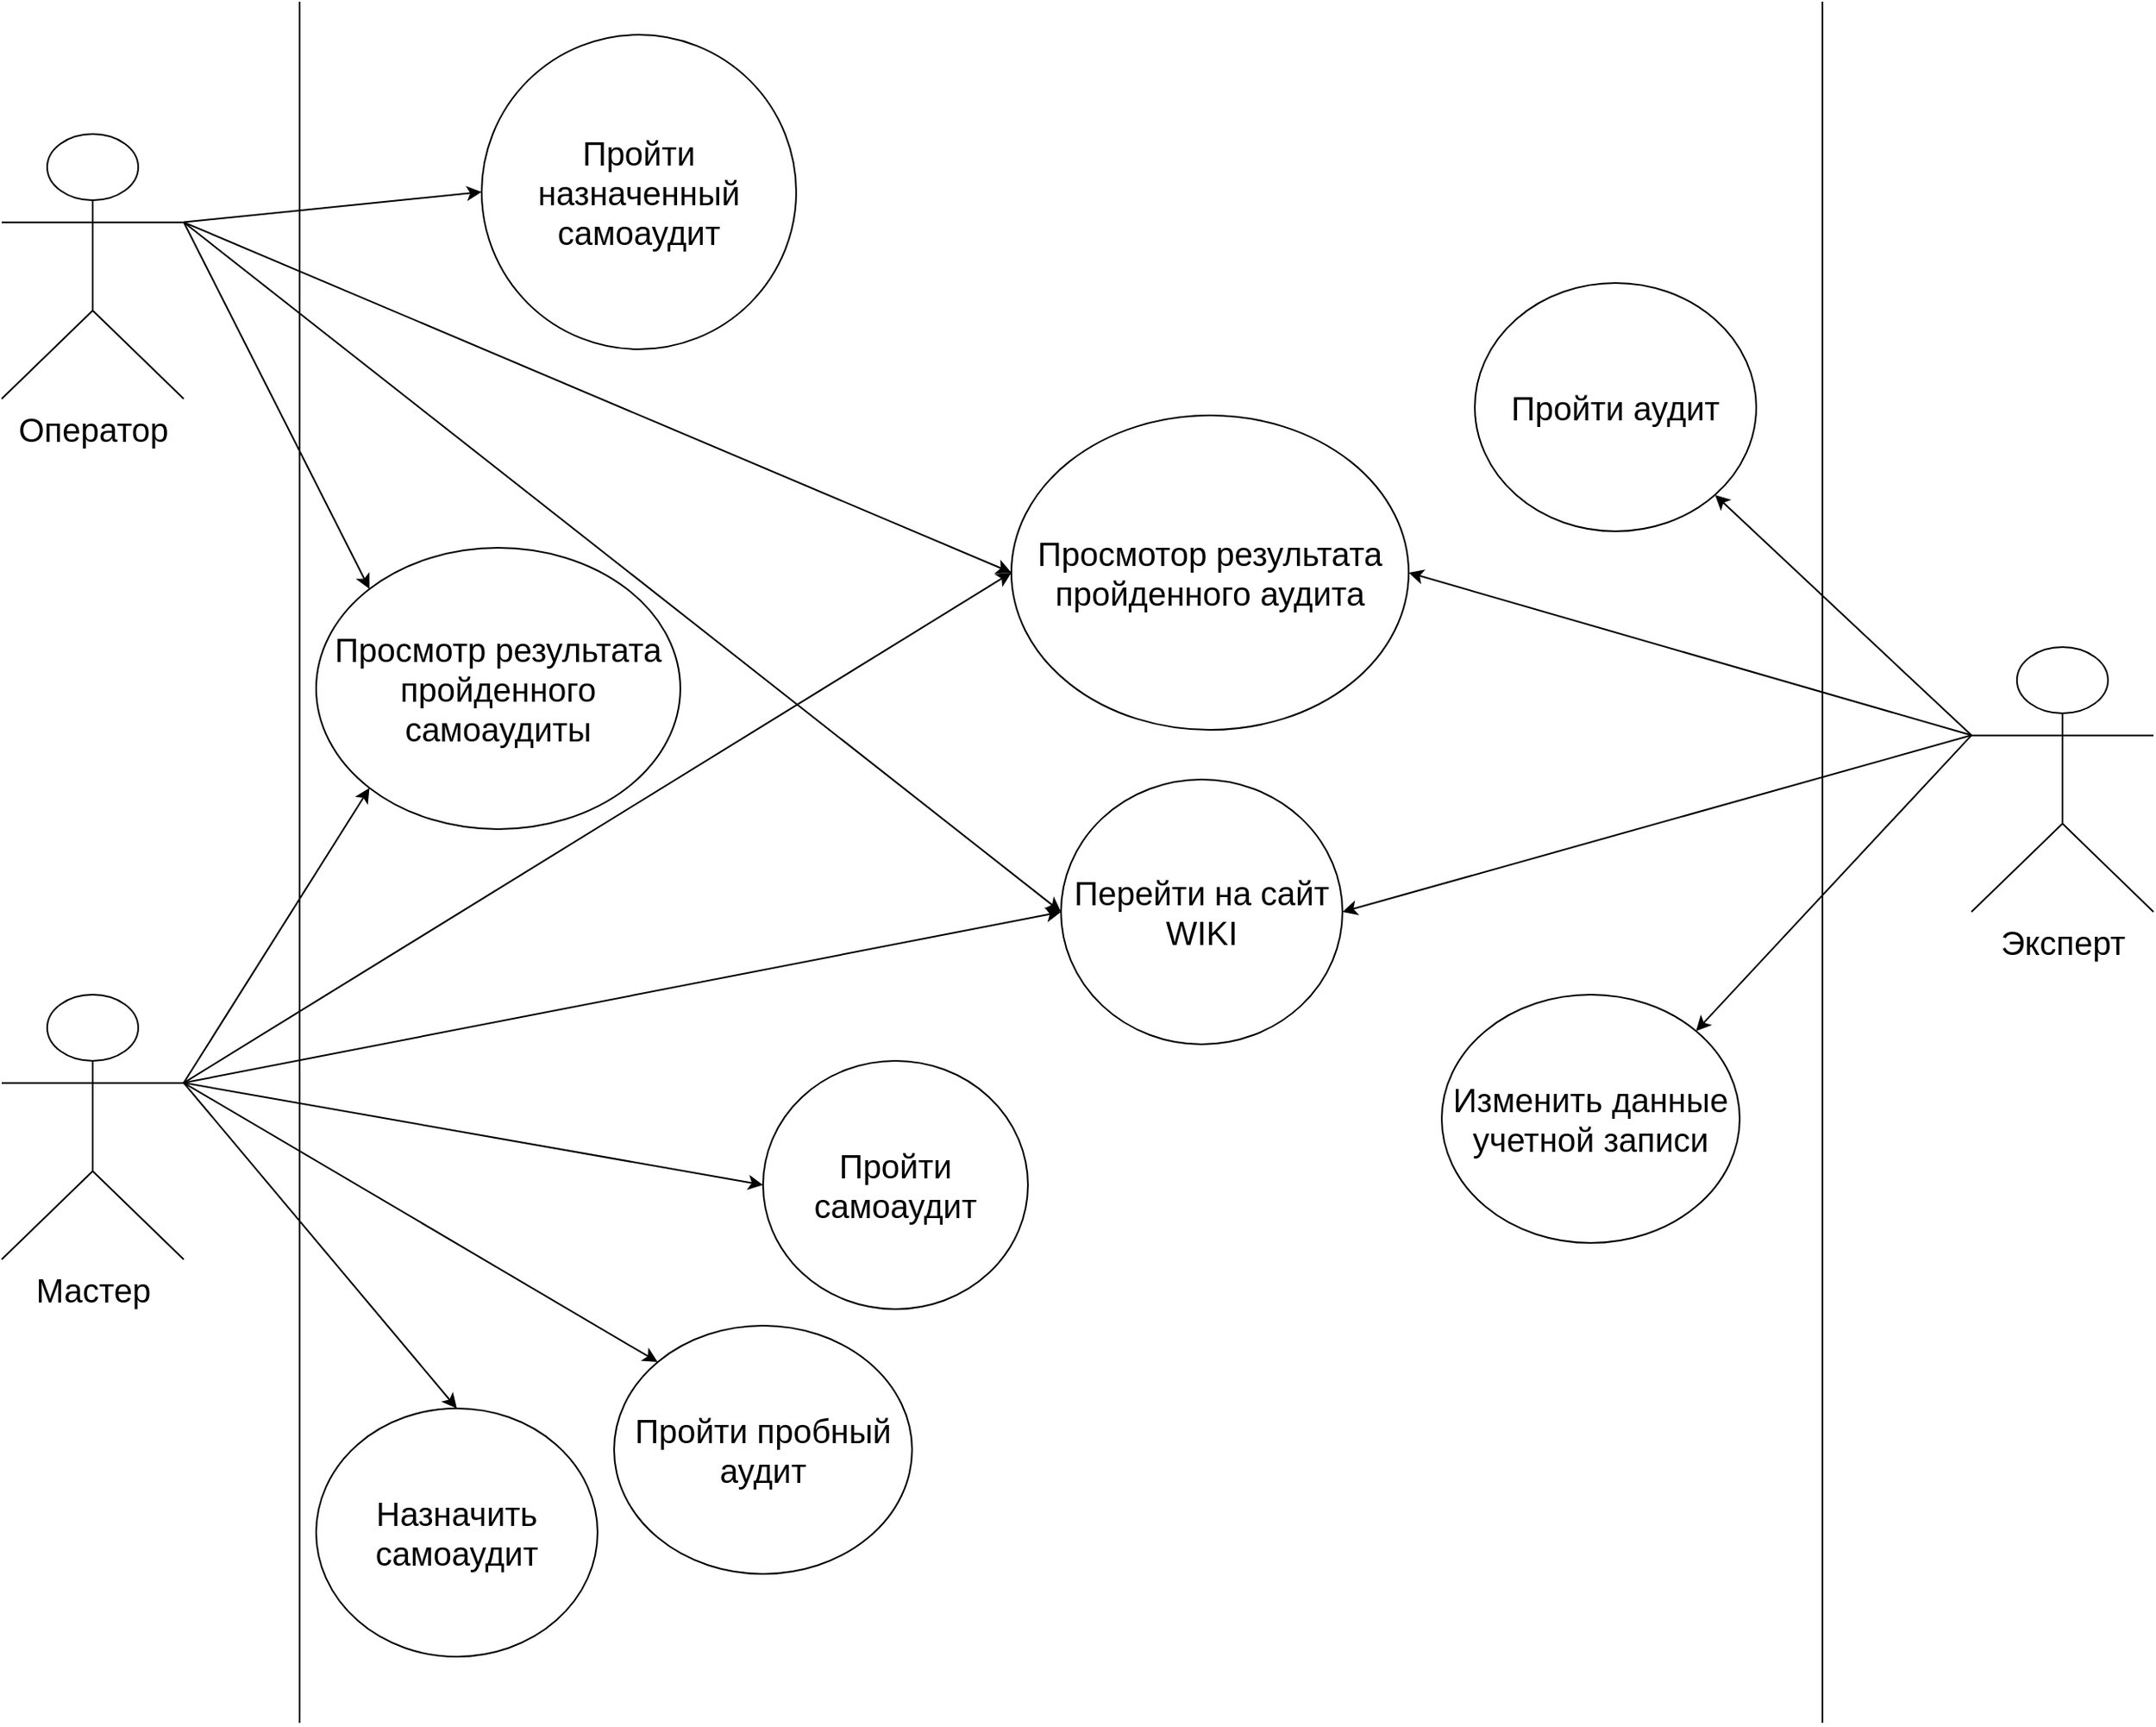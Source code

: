 <mxfile version="24.7.12" pages="5">
  <diagram name="USE_CASE" id="II81wLohKeNg8tUrAO5z">
    <mxGraphModel dx="1786" dy="1149" grid="1" gridSize="10" guides="1" tooltips="1" connect="1" arrows="1" fold="1" page="0" pageScale="1" pageWidth="827" pageHeight="1169" background="none" math="0" shadow="0">
      <root>
        <mxCell id="0" />
        <mxCell id="1" parent="0" />
        <mxCell id="AO-DTucJySU4xfroJ09p-6" value="" style="endArrow=none;html=1;rounded=0;" parent="1" edge="1">
          <mxGeometry width="50" height="50" relative="1" as="geometry">
            <mxPoint x="120" y="960" as="sourcePoint" />
            <mxPoint x="120" y="-80" as="targetPoint" />
          </mxGeometry>
        </mxCell>
        <mxCell id="AO-DTucJySU4xfroJ09p-8" value="&lt;font style=&quot;font-size: 20px;&quot;&gt;Оператор&lt;/font&gt;" style="shape=umlActor;verticalLabelPosition=bottom;verticalAlign=top;html=1;outlineConnect=0;" parent="1" vertex="1">
          <mxGeometry x="-60" width="110" height="160" as="geometry" />
        </mxCell>
        <mxCell id="AO-DTucJySU4xfroJ09p-9" value="&lt;font style=&quot;font-size: 20px;&quot;&gt;Мастер&lt;/font&gt;&lt;div&gt;&lt;font style=&quot;font-size: 20px;&quot;&gt;&lt;br&gt;&lt;/font&gt;&lt;/div&gt;" style="shape=umlActor;verticalLabelPosition=bottom;verticalAlign=top;html=1;outlineConnect=0;" parent="1" vertex="1">
          <mxGeometry x="-60" y="520" width="110" height="160" as="geometry" />
        </mxCell>
        <mxCell id="AO-DTucJySU4xfroJ09p-18" value="&lt;font style=&quot;font-size: 20px;&quot;&gt;Эксперт&lt;/font&gt;" style="shape=umlActor;verticalLabelPosition=bottom;verticalAlign=top;html=1;outlineConnect=0;" parent="1" vertex="1">
          <mxGeometry x="1130" y="310" width="110" height="160" as="geometry" />
        </mxCell>
        <mxCell id="AO-DTucJySU4xfroJ09p-22" value="Пройти назначенный самоаудит" style="ellipse;whiteSpace=wrap;html=1;fontSize=20;" parent="1" vertex="1">
          <mxGeometry x="230" y="-60" width="190" height="190" as="geometry" />
        </mxCell>
        <mxCell id="AO-DTucJySU4xfroJ09p-24" value="Просмотр результата пройденного самоаудиты" style="ellipse;whiteSpace=wrap;html=1;fontSize=20;" parent="1" vertex="1">
          <mxGeometry x="130" y="250" width="220" height="170" as="geometry" />
        </mxCell>
        <mxCell id="AO-DTucJySU4xfroJ09p-29" value="" style="endArrow=classic;html=1;rounded=0;entryX=0;entryY=0.5;entryDx=0;entryDy=0;exitX=1;exitY=0.333;exitDx=0;exitDy=0;exitPerimeter=0;" parent="1" source="AO-DTucJySU4xfroJ09p-8" target="AO-DTucJySU4xfroJ09p-22" edge="1">
          <mxGeometry width="50" height="50" relative="1" as="geometry">
            <mxPoint x="370" y="360" as="sourcePoint" />
            <mxPoint x="420" y="310" as="targetPoint" />
          </mxGeometry>
        </mxCell>
        <mxCell id="AO-DTucJySU4xfroJ09p-30" value="" style="endArrow=classic;html=1;rounded=0;entryX=0;entryY=0;entryDx=0;entryDy=0;exitX=1;exitY=0.333;exitDx=0;exitDy=0;exitPerimeter=0;" parent="1" source="AO-DTucJySU4xfroJ09p-8" target="AO-DTucJySU4xfroJ09p-24" edge="1">
          <mxGeometry width="50" height="50" relative="1" as="geometry">
            <mxPoint x="5" y="90" as="sourcePoint" />
            <mxPoint x="300" y="-15" as="targetPoint" />
          </mxGeometry>
        </mxCell>
        <mxCell id="AO-DTucJySU4xfroJ09p-31" value="" style="endArrow=classic;html=1;rounded=0;entryX=0;entryY=1;entryDx=0;entryDy=0;exitX=1;exitY=0.333;exitDx=0;exitDy=0;exitPerimeter=0;" parent="1" source="AO-DTucJySU4xfroJ09p-9" target="AO-DTucJySU4xfroJ09p-24" edge="1">
          <mxGeometry width="50" height="50" relative="1" as="geometry">
            <mxPoint x="5" y="90" as="sourcePoint" />
            <mxPoint x="292" y="262" as="targetPoint" />
          </mxGeometry>
        </mxCell>
        <mxCell id="AO-DTucJySU4xfroJ09p-33" value="Просмотор результата пройденного аудита" style="ellipse;whiteSpace=wrap;html=1;fontSize=20;" parent="1" vertex="1">
          <mxGeometry x="550" y="170" width="240" height="190" as="geometry" />
        </mxCell>
        <mxCell id="AO-DTucJySU4xfroJ09p-34" value="" style="endArrow=classic;html=1;rounded=0;entryX=0;entryY=0.5;entryDx=0;entryDy=0;exitX=1;exitY=0.333;exitDx=0;exitDy=0;exitPerimeter=0;" parent="1" source="AO-DTucJySU4xfroJ09p-8" target="AO-DTucJySU4xfroJ09p-33" edge="1">
          <mxGeometry width="50" height="50" relative="1" as="geometry">
            <mxPoint x="850" y="190" as="sourcePoint" />
            <mxPoint x="1100" y="122" as="targetPoint" />
          </mxGeometry>
        </mxCell>
        <mxCell id="AO-DTucJySU4xfroJ09p-35" value="" style="endArrow=classic;html=1;rounded=0;entryX=0;entryY=0.5;entryDx=0;entryDy=0;exitX=1;exitY=0.333;exitDx=0;exitDy=0;exitPerimeter=0;" parent="1" source="AO-DTucJySU4xfroJ09p-9" target="AO-DTucJySU4xfroJ09p-33" edge="1">
          <mxGeometry width="50" height="50" relative="1" as="geometry">
            <mxPoint x="850" y="710" as="sourcePoint" />
            <mxPoint x="1092" y="399" as="targetPoint" />
          </mxGeometry>
        </mxCell>
        <mxCell id="AO-DTucJySU4xfroJ09p-36" value="" style="endArrow=classic;html=1;rounded=0;entryX=1;entryY=0.5;entryDx=0;entryDy=0;exitX=0;exitY=0.333;exitDx=0;exitDy=0;exitPerimeter=0;" parent="1" source="AO-DTucJySU4xfroJ09p-18" target="AO-DTucJySU4xfroJ09p-33" edge="1">
          <mxGeometry width="50" height="50" relative="1" as="geometry">
            <mxPoint x="860" y="720" as="sourcePoint" />
            <mxPoint x="1092" y="505" as="targetPoint" />
          </mxGeometry>
        </mxCell>
        <mxCell id="AO-DTucJySU4xfroJ09p-37" value="Пройти пробный аудит" style="ellipse;whiteSpace=wrap;html=1;fontSize=20;" parent="1" vertex="1">
          <mxGeometry x="310" y="720" width="180" height="150" as="geometry" />
        </mxCell>
        <mxCell id="AO-DTucJySU4xfroJ09p-38" value="" style="endArrow=classic;html=1;rounded=0;entryX=0;entryY=0;entryDx=0;entryDy=0;exitX=1;exitY=0.333;exitDx=0;exitDy=0;exitPerimeter=0;" parent="1" source="AO-DTucJySU4xfroJ09p-9" target="AO-DTucJySU4xfroJ09p-37" edge="1">
          <mxGeometry width="50" height="50" relative="1" as="geometry">
            <mxPoint x="110" y="683" as="sourcePoint" />
            <mxPoint x="480" y="940" as="targetPoint" />
          </mxGeometry>
        </mxCell>
        <mxCell id="AO-DTucJySU4xfroJ09p-39" value="Пройти самоаудит" style="ellipse;whiteSpace=wrap;html=1;fontSize=20;" parent="1" vertex="1">
          <mxGeometry x="400" y="560" width="160" height="150" as="geometry" />
        </mxCell>
        <mxCell id="AO-DTucJySU4xfroJ09p-40" value="" style="endArrow=classic;html=1;rounded=0;entryX=0;entryY=0.5;entryDx=0;entryDy=0;exitX=1;exitY=0.333;exitDx=0;exitDy=0;exitPerimeter=0;" parent="1" source="AO-DTucJySU4xfroJ09p-9" target="AO-DTucJySU4xfroJ09p-39" edge="1">
          <mxGeometry width="50" height="50" relative="1" as="geometry">
            <mxPoint x="60" y="350" as="sourcePoint" />
            <mxPoint x="490" y="717" as="targetPoint" />
          </mxGeometry>
        </mxCell>
        <mxCell id="AO-DTucJySU4xfroJ09p-41" value="Назначить самоаудит" style="ellipse;whiteSpace=wrap;html=1;fontSize=20;" parent="1" vertex="1">
          <mxGeometry x="130" y="770" width="170" height="150" as="geometry" />
        </mxCell>
        <mxCell id="AO-DTucJySU4xfroJ09p-42" value="" style="endArrow=classic;html=1;rounded=0;entryX=0.5;entryY=0;entryDx=0;entryDy=0;exitX=1;exitY=0.333;exitDx=0;exitDy=0;exitPerimeter=0;" parent="1" source="AO-DTucJySU4xfroJ09p-9" target="AO-DTucJySU4xfroJ09p-41" edge="1">
          <mxGeometry width="50" height="50" relative="1" as="geometry">
            <mxPoint x="-60" y="936" as="sourcePoint" />
            <mxPoint x="380" y="1080" as="targetPoint" />
          </mxGeometry>
        </mxCell>
        <mxCell id="AO-DTucJySU4xfroJ09p-45" value="Изменить данные учетной записи" style="ellipse;whiteSpace=wrap;html=1;fontSize=20;" parent="1" vertex="1">
          <mxGeometry x="810" y="520" width="180" height="150" as="geometry" />
        </mxCell>
        <mxCell id="AO-DTucJySU4xfroJ09p-46" value="" style="endArrow=classic;html=1;rounded=0;entryX=1;entryY=0;entryDx=0;entryDy=0;exitX=0;exitY=0.333;exitDx=0;exitDy=0;exitPerimeter=0;" parent="1" source="AO-DTucJySU4xfroJ09p-18" target="AO-DTucJySU4xfroJ09p-45" edge="1">
          <mxGeometry width="50" height="50" relative="1" as="geometry">
            <mxPoint x="55" y="990.003" as="sourcePoint" />
            <mxPoint x="515" y="1433.67" as="targetPoint" />
          </mxGeometry>
        </mxCell>
        <mxCell id="AO-DTucJySU4xfroJ09p-47" value="Пройти аудит" style="ellipse;whiteSpace=wrap;html=1;fontSize=20;" parent="1" vertex="1">
          <mxGeometry x="830" y="90" width="170" height="150" as="geometry" />
        </mxCell>
        <mxCell id="AO-DTucJySU4xfroJ09p-48" value="" style="endArrow=classic;html=1;rounded=0;entryX=1;entryY=1;entryDx=0;entryDy=0;exitX=0;exitY=0.333;exitDx=0;exitDy=0;exitPerimeter=0;" parent="1" source="AO-DTucJySU4xfroJ09p-18" target="AO-DTucJySU4xfroJ09p-47" edge="1">
          <mxGeometry width="50" height="50" relative="1" as="geometry">
            <mxPoint x="160" y="920" as="sourcePoint" />
            <mxPoint x="635" y="1300.67" as="targetPoint" />
          </mxGeometry>
        </mxCell>
        <mxCell id="AO-DTucJySU4xfroJ09p-49" value="" style="endArrow=none;html=1;rounded=0;" parent="1" edge="1">
          <mxGeometry width="50" height="50" relative="1" as="geometry">
            <mxPoint x="1040" y="960" as="sourcePoint" />
            <mxPoint x="1040" y="-80" as="targetPoint" />
          </mxGeometry>
        </mxCell>
        <mxCell id="AO-DTucJySU4xfroJ09p-50" value="Перейти на сайт WIKI" style="ellipse;whiteSpace=wrap;html=1;fontSize=20;" parent="1" vertex="1">
          <mxGeometry x="580" y="390" width="170" height="160" as="geometry" />
        </mxCell>
        <mxCell id="AO-DTucJySU4xfroJ09p-51" value="" style="endArrow=classic;html=1;rounded=0;entryX=0;entryY=0.5;entryDx=0;entryDy=0;exitX=1;exitY=0.333;exitDx=0;exitDy=0;exitPerimeter=0;" parent="1" source="AO-DTucJySU4xfroJ09p-8" target="AO-DTucJySU4xfroJ09p-50" edge="1">
          <mxGeometry width="50" height="50" relative="1" as="geometry">
            <mxPoint x="10" y="250" as="sourcePoint" />
            <mxPoint x="1060" y="319" as="targetPoint" />
          </mxGeometry>
        </mxCell>
        <mxCell id="AO-DTucJySU4xfroJ09p-52" value="" style="endArrow=classic;html=1;rounded=0;entryX=0;entryY=0.5;entryDx=0;entryDy=0;exitX=1;exitY=0.333;exitDx=0;exitDy=0;exitPerimeter=0;" parent="1" source="AO-DTucJySU4xfroJ09p-9" target="AO-DTucJySU4xfroJ09p-50" edge="1">
          <mxGeometry width="50" height="50" relative="1" as="geometry">
            <mxPoint x="10" y="770" as="sourcePoint" />
            <mxPoint x="1052" y="596" as="targetPoint" />
          </mxGeometry>
        </mxCell>
        <mxCell id="AO-DTucJySU4xfroJ09p-53" value="" style="endArrow=classic;html=1;rounded=0;entryX=1;entryY=0.5;entryDx=0;entryDy=0;exitX=0;exitY=0.333;exitDx=0;exitDy=0;exitPerimeter=0;" parent="1" source="AO-DTucJySU4xfroJ09p-18" target="AO-DTucJySU4xfroJ09p-50" edge="1">
          <mxGeometry width="50" height="50" relative="1" as="geometry">
            <mxPoint x="1140" y="570" as="sourcePoint" />
            <mxPoint x="1052" y="702" as="targetPoint" />
          </mxGeometry>
        </mxCell>
      </root>
    </mxGraphModel>
  </diagram>
  <diagram id="Nre4TZzHoIHm_yKTwD8F" name="A0">
    <mxGraphModel dx="322" dy="174" grid="1" gridSize="10" guides="1" tooltips="1" connect="1" arrows="1" fold="1" page="1" pageScale="1" pageWidth="827" pageHeight="1169" math="0" shadow="0">
      <root>
        <mxCell id="0" />
        <mxCell id="1" parent="0" />
        <mxCell id="567l3uCuHbicJX42BfRa-1" value="Обучение&amp;nbsp;&lt;div&gt;системе 5S&lt;/div&gt;" style="rounded=0;whiteSpace=wrap;html=1;" vertex="1" parent="1">
          <mxGeometry x="354" y="302" width="120" height="60" as="geometry" />
        </mxCell>
        <mxCell id="567l3uCuHbicJX42BfRa-2" value="" style="endArrow=classic;html=1;rounded=0;entryX=0;entryY=0.5;entryDx=0;entryDy=0;" edge="1" parent="1" target="567l3uCuHbicJX42BfRa-1">
          <mxGeometry width="50" height="50" relative="1" as="geometry">
            <mxPoint x="216" y="332" as="sourcePoint" />
            <mxPoint x="529" y="326" as="targetPoint" />
          </mxGeometry>
        </mxCell>
        <mxCell id="567l3uCuHbicJX42BfRa-3" value="Пользователь" style="text;html=1;align=center;verticalAlign=middle;resizable=0;points=[];autosize=1;strokeColor=none;fillColor=none;" vertex="1" parent="1">
          <mxGeometry x="218" y="305" width="96" height="26" as="geometry" />
        </mxCell>
        <mxCell id="567l3uCuHbicJX42BfRa-4" value="Стандарты&lt;div&gt;&amp;nbsp;5S&lt;/div&gt;" style="text;html=1;align=center;verticalAlign=middle;resizable=0;points=[];autosize=1;strokeColor=none;fillColor=none;" vertex="1" parent="1">
          <mxGeometry x="414" y="220" width="80" height="41" as="geometry" />
        </mxCell>
        <mxCell id="567l3uCuHbicJX42BfRa-5" value="" style="endArrow=classic;html=1;rounded=0;entryX=0.5;entryY=0;entryDx=0;entryDy=0;" edge="1" parent="1" target="567l3uCuHbicJX42BfRa-1">
          <mxGeometry width="50" height="50" relative="1" as="geometry">
            <mxPoint x="414" y="221" as="sourcePoint" />
            <mxPoint x="432" y="454" as="targetPoint" />
          </mxGeometry>
        </mxCell>
        <mxCell id="567l3uCuHbicJX42BfRa-7" value="" style="endArrow=classic;html=1;rounded=0;exitX=1;exitY=0.25;exitDx=0;exitDy=0;" edge="1" parent="1" source="567l3uCuHbicJX42BfRa-1">
          <mxGeometry width="50" height="50" relative="1" as="geometry">
            <mxPoint x="482" y="334" as="sourcePoint" />
            <mxPoint x="720" y="317" as="targetPoint" />
          </mxGeometry>
        </mxCell>
        <mxCell id="567l3uCuHbicJX42BfRa-8" value="Оптимизация рабочего процесса" style="text;html=1;align=center;verticalAlign=middle;resizable=0;points=[];autosize=1;strokeColor=none;fillColor=none;" vertex="1" parent="1">
          <mxGeometry x="494" y="296" width="202" height="26" as="geometry" />
        </mxCell>
        <mxCell id="567l3uCuHbicJX42BfRa-9" value="" style="endArrow=classic;html=1;rounded=0;exitX=1;exitY=0.75;exitDx=0;exitDy=0;" edge="1" parent="1" source="567l3uCuHbicJX42BfRa-1">
          <mxGeometry width="50" height="50" relative="1" as="geometry">
            <mxPoint x="474" y="349" as="sourcePoint" />
            <mxPoint x="720" y="347" as="targetPoint" />
          </mxGeometry>
        </mxCell>
        <mxCell id="567l3uCuHbicJX42BfRa-10" value="Организация рабочего места" style="text;html=1;align=center;verticalAlign=middle;resizable=0;points=[];autosize=1;strokeColor=none;fillColor=none;" vertex="1" parent="1">
          <mxGeometry x="494" y="325" width="180" height="26" as="geometry" />
        </mxCell>
      </root>
    </mxGraphModel>
  </diagram>
  <diagram id="4N-2q9QNxqpTm-bRqnvP" name="A!">
    <mxGraphModel dx="1109" dy="599" grid="1" gridSize="10" guides="1" tooltips="1" connect="1" arrows="1" fold="1" page="1" pageScale="1" pageWidth="827" pageHeight="1169" math="0" shadow="0">
      <root>
        <mxCell id="0" />
        <mxCell id="1" parent="0" />
        <mxCell id="FdrxRBe9ZgShwDNccKas-1" value="Авторизация" style="rounded=0;whiteSpace=wrap;html=1;" vertex="1" parent="1">
          <mxGeometry x="228" y="297" width="120" height="60" as="geometry" />
        </mxCell>
        <mxCell id="FdrxRBe9ZgShwDNccKas-2" value="" style="endArrow=classic;html=1;rounded=0;entryX=0;entryY=0.5;entryDx=0;entryDy=0;" edge="1" parent="1" target="FdrxRBe9ZgShwDNccKas-1">
          <mxGeometry width="50" height="50" relative="1" as="geometry">
            <mxPoint x="47" y="325" as="sourcePoint" />
            <mxPoint x="364" y="235" as="targetPoint" />
          </mxGeometry>
        </mxCell>
        <mxCell id="FdrxRBe9ZgShwDNccKas-3" value="Пользователь" style="text;html=1;align=center;verticalAlign=middle;resizable=0;points=[];autosize=1;strokeColor=none;fillColor=none;rounded=0;" vertex="1" parent="1">
          <mxGeometry x="130" y="297.5" width="96" height="26" as="geometry" />
        </mxCell>
        <mxCell id="FdrxRBe9ZgShwDNccKas-9" value="Данные&lt;div&gt;аккаунта&lt;/div&gt;" style="text;html=1;align=center;verticalAlign=middle;resizable=0;points=[];autosize=1;strokeColor=none;fillColor=none;rounded=0;" vertex="1" parent="1">
          <mxGeometry x="348" y="282.5" width="67" height="41" as="geometry" />
        </mxCell>
        <mxCell id="N4N_3nelI2ys2pokCfG3-4" value="" style="edgeStyle=orthogonalEdgeStyle;rounded=1;orthogonalLoop=1;jettySize=auto;html=1;curved=0;startArrow=classic;startFill=1;endArrow=none;endFill=0;" edge="1" parent="1" source="fFXUk0w5y4ZyGIiecZmx-1" target="FdrxRBe9ZgShwDNccKas-1">
          <mxGeometry relative="1" as="geometry">
            <Array as="points">
              <mxPoint x="420" y="387" />
              <mxPoint x="420" y="327" />
            </Array>
          </mxGeometry>
        </mxCell>
        <mxCell id="aTrtB-h_ZV5vQjCv9gU9-2" style="edgeStyle=orthogonalEdgeStyle;rounded=1;orthogonalLoop=1;jettySize=auto;html=1;entryX=0;entryY=0.5;entryDx=0;entryDy=0;curved=0;" edge="1" parent="1" source="fFXUk0w5y4ZyGIiecZmx-1" target="av_1pTSj_x_cBGmXxiPI-3">
          <mxGeometry relative="1" as="geometry">
            <mxPoint x="790" y="500" as="targetPoint" />
            <Array as="points">
              <mxPoint x="820" y="387" />
              <mxPoint x="820" y="543" />
            </Array>
          </mxGeometry>
        </mxCell>
        <mxCell id="fFXUk0w5y4ZyGIiecZmx-1" value="Прохождение самоаудита" style="rounded=0;whiteSpace=wrap;html=1;" vertex="1" parent="1">
          <mxGeometry x="456" y="357" width="120" height="60" as="geometry" />
        </mxCell>
        <mxCell id="N4N_3nelI2ys2pokCfG3-5" style="edgeStyle=orthogonalEdgeStyle;rounded=1;orthogonalLoop=1;jettySize=auto;html=1;entryX=1;entryY=0.5;entryDx=0;entryDy=0;curved=0;startArrow=classic;startFill=1;endArrow=none;endFill=0;exitX=0;exitY=0.5;exitDx=0;exitDy=0;" edge="1" parent="1" source="N4N_3nelI2ys2pokCfG3-1" target="FdrxRBe9ZgShwDNccKas-1">
          <mxGeometry relative="1" as="geometry">
            <Array as="points">
              <mxPoint x="400" y="470" />
              <mxPoint x="400" y="327" />
            </Array>
          </mxGeometry>
        </mxCell>
        <mxCell id="aTrtB-h_ZV5vQjCv9gU9-1" style="edgeStyle=orthogonalEdgeStyle;rounded=1;orthogonalLoop=1;jettySize=auto;html=1;entryX=0;entryY=0.5;entryDx=0;entryDy=0;curved=0;" edge="1" parent="1" source="N4N_3nelI2ys2pokCfG3-1" target="av_1pTSj_x_cBGmXxiPI-3">
          <mxGeometry relative="1" as="geometry">
            <Array as="points">
              <mxPoint x="790" y="470" />
              <mxPoint x="790" y="543" />
            </Array>
          </mxGeometry>
        </mxCell>
        <mxCell id="N4N_3nelI2ys2pokCfG3-1" value="Прохождение самоаудита" style="rounded=0;whiteSpace=wrap;html=1;" vertex="1" parent="1">
          <mxGeometry x="590" y="440" width="120" height="60" as="geometry" />
        </mxCell>
        <mxCell id="av_1pTSj_x_cBGmXxiPI-2" style="edgeStyle=orthogonalEdgeStyle;rounded=1;orthogonalLoop=1;jettySize=auto;html=1;entryX=1;entryY=0.5;entryDx=0;entryDy=0;curved=0;startArrow=classic;startFill=1;endArrow=none;endFill=0;exitX=0;exitY=0.5;exitDx=0;exitDy=0;" edge="1" parent="1" source="av_1pTSj_x_cBGmXxiPI-3" target="FdrxRBe9ZgShwDNccKas-1">
          <mxGeometry relative="1" as="geometry">
            <mxPoint x="510" y="400" as="targetPoint" />
            <Array as="points">
              <mxPoint x="380" y="543" />
              <mxPoint x="380" y="327" />
            </Array>
          </mxGeometry>
        </mxCell>
        <mxCell id="av_1pTSj_x_cBGmXxiPI-3" value="Просмотр результатов" style="rounded=0;whiteSpace=wrap;html=1;" vertex="1" parent="1">
          <mxGeometry x="850" y="513" width="120" height="60" as="geometry" />
        </mxCell>
        <mxCell id="av_1pTSj_x_cBGmXxiPI-4" style="edgeStyle=orthogonalEdgeStyle;rounded=1;orthogonalLoop=1;jettySize=auto;html=1;entryX=1;entryY=0.5;entryDx=0;entryDy=0;curved=0;startArrow=classic;startFill=1;endArrow=none;endFill=0;exitX=0;exitY=0.5;exitDx=0;exitDy=0;" edge="1" parent="1" source="av_1pTSj_x_cBGmXxiPI-5" target="FdrxRBe9ZgShwDNccKas-1">
          <mxGeometry relative="1" as="geometry">
            <mxPoint x="500" y="410" as="targetPoint" />
            <Array as="points">
              <mxPoint x="360" y="626" />
              <mxPoint x="360" y="327" />
            </Array>
          </mxGeometry>
        </mxCell>
        <mxCell id="av_1pTSj_x_cBGmXxiPI-5" value="Редактирование&amp;nbsp;&lt;div&gt;пользователя&lt;/div&gt;" style="rounded=0;whiteSpace=wrap;html=1;" vertex="1" parent="1">
          <mxGeometry x="1000" y="596" width="120" height="60" as="geometry" />
        </mxCell>
        <mxCell id="aTrtB-h_ZV5vQjCv9gU9-3" value="Пройденный&lt;div&gt;тест&lt;/div&gt;" style="text;html=1;align=center;verticalAlign=middle;resizable=0;points=[];autosize=1;strokeColor=none;fillColor=none;" vertex="1" parent="1">
          <mxGeometry x="585" y="352" width="90" height="40" as="geometry" />
        </mxCell>
        <mxCell id="aTrtB-h_ZV5vQjCv9gU9-4" value="Пройденный&lt;div&gt;тест&lt;/div&gt;" style="text;html=1;align=center;verticalAlign=middle;resizable=0;points=[];autosize=1;strokeColor=none;fillColor=none;" vertex="1" parent="1">
          <mxGeometry x="710" y="430" width="90" height="40" as="geometry" />
        </mxCell>
        <mxCell id="BNBTPsN3VO8FWlT6wQWO-1" value="" style="endArrow=classic;html=1;rounded=0;exitX=1;exitY=0.25;exitDx=0;exitDy=0;" edge="1" parent="1">
          <mxGeometry width="50" height="50" relative="1" as="geometry">
            <mxPoint x="970" y="531" as="sourcePoint" />
            <mxPoint x="1200" y="530" as="targetPoint" />
          </mxGeometry>
        </mxCell>
        <mxCell id="BNBTPsN3VO8FWlT6wQWO-2" value="Оптимизация рабочего процесса" style="text;html=1;align=center;verticalAlign=middle;resizable=0;points=[];autosize=1;strokeColor=none;fillColor=none;" vertex="1" parent="1">
          <mxGeometry x="990" y="510" width="202" height="26" as="geometry" />
        </mxCell>
        <mxCell id="BNBTPsN3VO8FWlT6wQWO-3" value="" style="endArrow=classic;html=1;rounded=0;exitX=1;exitY=0.75;exitDx=0;exitDy=0;" edge="1" parent="1">
          <mxGeometry width="50" height="50" relative="1" as="geometry">
            <mxPoint x="970" y="561" as="sourcePoint" />
            <mxPoint x="1200" y="560" as="targetPoint" />
          </mxGeometry>
        </mxCell>
        <mxCell id="BNBTPsN3VO8FWlT6wQWO-4" value="Организация рабочего места" style="text;html=1;align=center;verticalAlign=middle;resizable=0;points=[];autosize=1;strokeColor=none;fillColor=none;" vertex="1" parent="1">
          <mxGeometry x="990" y="539" width="180" height="26" as="geometry" />
        </mxCell>
      </root>
    </mxGraphModel>
  </diagram>
  <diagram id="yVtFRWM3xAelJYbAwAgl" name="DFD">
    <mxGraphModel dx="1386" dy="749" grid="1" gridSize="10" guides="1" tooltips="1" connect="1" arrows="1" fold="1" page="1" pageScale="1" pageWidth="827" pageHeight="1169" math="0" shadow="0">
      <root>
        <mxCell id="0" />
        <mxCell id="1" parent="0" />
        <mxCell id="hmgITtL0d3Bfwbc1-NQR-1" style="edgeStyle=orthogonalEdgeStyle;rounded=1;orthogonalLoop=1;jettySize=auto;html=1;entryX=0;entryY=0.5;entryDx=0;entryDy=0;curved=0;" edge="1" parent="1" source="4V3z1fgXhnRcJTkZYlGE-1" target="4V3z1fgXhnRcJTkZYlGE-2">
          <mxGeometry relative="1" as="geometry">
            <Array as="points">
              <mxPoint x="284" y="360" />
            </Array>
          </mxGeometry>
        </mxCell>
        <mxCell id="4V3z1fgXhnRcJTkZYlGE-1" value="Пользователь" style="rounded=0;whiteSpace=wrap;html=1;" vertex="1" parent="1">
          <mxGeometry x="224" y="150" width="120" height="60" as="geometry" />
        </mxCell>
        <mxCell id="hmgITtL0d3Bfwbc1-NQR-2" style="edgeStyle=orthogonalEdgeStyle;rounded=1;orthogonalLoop=1;jettySize=auto;html=1;entryX=1;entryY=0.5;entryDx=0;entryDy=0;curved=0;" edge="1" parent="1" source="4V3z1fgXhnRcJTkZYlGE-2" target="4V3z1fgXhnRcJTkZYlGE-1">
          <mxGeometry relative="1" as="geometry">
            <Array as="points">
              <mxPoint x="554" y="180" />
            </Array>
          </mxGeometry>
        </mxCell>
        <mxCell id="4V3z1fgXhnRcJTkZYlGE-2" value="Обучение&amp;nbsp;&lt;div&gt;системе 5S&lt;/div&gt;" style="rounded=1;whiteSpace=wrap;html=1;" vertex="1" parent="1">
          <mxGeometry x="484" y="330" width="120" height="60" as="geometry" />
        </mxCell>
        <mxCell id="qt6mzx1O43ZJKhXbdmN3-1" value="Организация и&amp;nbsp;&lt;div&gt;оптимизация&amp;nbsp;&lt;/div&gt;&lt;div&gt;рабочего процесса&lt;/div&gt;" style="text;html=1;align=center;verticalAlign=middle;resizable=0;points=[];autosize=1;strokeColor=none;fillColor=none;" vertex="1" parent="1">
          <mxGeometry x="424" y="123" width="130" height="60" as="geometry" />
        </mxCell>
        <mxCell id="qt6mzx1O43ZJKhXbdmN3-2" value="Обучение&amp;nbsp;&lt;div&gt;системе 5S&lt;div&gt;&lt;br&gt;&lt;/div&gt;&lt;/div&gt;" style="text;html=1;align=center;verticalAlign=middle;resizable=0;points=[];autosize=1;strokeColor=none;fillColor=none;" vertex="1" parent="1">
          <mxGeometry x="274" y="320" width="90" height="60" as="geometry" />
        </mxCell>
      </root>
    </mxGraphModel>
  </diagram>
  <diagram id="Gn6wpW_GM-MT3g_luk61" name="DFD!">
    <mxGraphModel dx="1980" dy="1070" grid="1" gridSize="10" guides="1" tooltips="1" connect="1" arrows="1" fold="1" page="1" pageScale="1" pageWidth="827" pageHeight="1169" math="0" shadow="0">
      <root>
        <mxCell id="0" />
        <mxCell id="1" parent="0" />
        <mxCell id="MFzL2CVG2McLQHCeXVuu-1" value="Авторизация" style="rounded=1;whiteSpace=wrap;html=1;" vertex="1" parent="1">
          <mxGeometry x="208" y="297" width="120" height="60" as="geometry" />
        </mxCell>
        <mxCell id="MFzL2CVG2McLQHCeXVuu-2" value="" style="endArrow=classic;html=1;rounded=0;entryX=0;entryY=0.5;entryDx=0;entryDy=0;" edge="1" parent="1" target="MFzL2CVG2McLQHCeXVuu-1">
          <mxGeometry width="50" height="50" relative="1" as="geometry">
            <mxPoint x="80" y="325" as="sourcePoint" />
            <mxPoint x="344" y="235" as="targetPoint" />
          </mxGeometry>
        </mxCell>
        <mxCell id="MFzL2CVG2McLQHCeXVuu-3" value="Пользователь" style="text;html=1;align=center;verticalAlign=middle;resizable=0;points=[];autosize=1;strokeColor=none;fillColor=none;rounded=0;" vertex="1" parent="1">
          <mxGeometry x="80" y="297.5" width="96" height="26" as="geometry" />
        </mxCell>
        <mxCell id="MFzL2CVG2McLQHCeXVuu-4" value="Данные&lt;div&gt;аккаунта&lt;/div&gt;" style="text;html=1;align=center;verticalAlign=middle;resizable=0;points=[];autosize=1;strokeColor=none;fillColor=none;rounded=0;" vertex="1" parent="1">
          <mxGeometry x="328" y="282.5" width="67" height="41" as="geometry" />
        </mxCell>
        <mxCell id="MFzL2CVG2McLQHCeXVuu-5" value="" style="edgeStyle=orthogonalEdgeStyle;rounded=1;orthogonalLoop=1;jettySize=auto;html=1;curved=0;startArrow=classic;startFill=1;endArrow=none;endFill=0;" edge="1" parent="1" source="MFzL2CVG2McLQHCeXVuu-7" target="MFzL2CVG2McLQHCeXVuu-1">
          <mxGeometry relative="1" as="geometry">
            <Array as="points">
              <mxPoint x="400" y="387" />
              <mxPoint x="400" y="327" />
            </Array>
          </mxGeometry>
        </mxCell>
        <mxCell id="MFzL2CVG2McLQHCeXVuu-6" style="edgeStyle=orthogonalEdgeStyle;rounded=1;orthogonalLoop=1;jettySize=auto;html=1;curved=0;entryX=0;entryY=0.5;entryDx=0;entryDy=0;" edge="1" parent="1" source="MFzL2CVG2McLQHCeXVuu-7" target="MFzL2CVG2McLQHCeXVuu-27">
          <mxGeometry relative="1" as="geometry">
            <mxPoint x="850" y="410" as="targetPoint" />
            <Array as="points">
              <mxPoint x="740" y="387" />
              <mxPoint x="740" y="402" />
            </Array>
          </mxGeometry>
        </mxCell>
        <mxCell id="MFzL2CVG2McLQHCeXVuu-7" value="Прохождение самоаудита" style="rounded=1;whiteSpace=wrap;html=1;" vertex="1" parent="1">
          <mxGeometry x="436" y="357" width="120" height="60" as="geometry" />
        </mxCell>
        <mxCell id="MFzL2CVG2McLQHCeXVuu-8" style="edgeStyle=orthogonalEdgeStyle;rounded=1;orthogonalLoop=1;jettySize=auto;html=1;entryX=1;entryY=0.5;entryDx=0;entryDy=0;curved=0;startArrow=classic;startFill=1;endArrow=none;endFill=0;exitX=0;exitY=0.5;exitDx=0;exitDy=0;" edge="1" parent="1" source="MFzL2CVG2McLQHCeXVuu-10" target="MFzL2CVG2McLQHCeXVuu-1">
          <mxGeometry relative="1" as="geometry">
            <Array as="points">
              <mxPoint x="380" y="470" />
              <mxPoint x="380" y="327" />
            </Array>
          </mxGeometry>
        </mxCell>
        <mxCell id="MFzL2CVG2McLQHCeXVuu-9" style="edgeStyle=orthogonalEdgeStyle;rounded=1;orthogonalLoop=1;jettySize=auto;html=1;entryX=0;entryY=0.5;entryDx=0;entryDy=0;curved=0;exitX=1;exitY=0.5;exitDx=0;exitDy=0;" edge="1" parent="1" source="MFzL2CVG2McLQHCeXVuu-10" target="MFzL2CVG2McLQHCeXVuu-27">
          <mxGeometry relative="1" as="geometry">
            <Array as="points">
              <mxPoint x="740" y="470" />
              <mxPoint x="740" y="402" />
            </Array>
            <mxPoint x="670" y="470.0" as="sourcePoint" />
            <mxPoint x="840" y="402" as="targetPoint" />
          </mxGeometry>
        </mxCell>
        <mxCell id="MFzL2CVG2McLQHCeXVuu-10" value="Прохождение самоаудита" style="rounded=1;whiteSpace=wrap;html=1;" vertex="1" parent="1">
          <mxGeometry x="570" y="440" width="120" height="60" as="geometry" />
        </mxCell>
        <mxCell id="MFzL2CVG2McLQHCeXVuu-11" style="edgeStyle=orthogonalEdgeStyle;rounded=1;orthogonalLoop=1;jettySize=auto;html=1;entryX=1;entryY=0.5;entryDx=0;entryDy=0;curved=0;startArrow=classic;startFill=1;endArrow=none;endFill=0;exitX=0;exitY=0.5;exitDx=0;exitDy=0;" edge="1" parent="1" source="MFzL2CVG2McLQHCeXVuu-12" target="MFzL2CVG2McLQHCeXVuu-1">
          <mxGeometry relative="1" as="geometry">
            <mxPoint x="490" y="400" as="targetPoint" />
            <Array as="points">
              <mxPoint x="360" y="543" />
              <mxPoint x="360" y="327" />
            </Array>
          </mxGeometry>
        </mxCell>
        <mxCell id="MFzL2CVG2McLQHCeXVuu-12" value="Просмотр результатов" style="rounded=1;whiteSpace=wrap;html=1;" vertex="1" parent="1">
          <mxGeometry x="910" y="513" width="120" height="60" as="geometry" />
        </mxCell>
        <mxCell id="MFzL2CVG2McLQHCeXVuu-13" style="edgeStyle=orthogonalEdgeStyle;rounded=1;orthogonalLoop=1;jettySize=auto;html=1;entryX=1;entryY=0.5;entryDx=0;entryDy=0;curved=0;startArrow=classic;startFill=1;endArrow=none;endFill=0;exitX=0;exitY=0.5;exitDx=0;exitDy=0;" edge="1" parent="1" source="MFzL2CVG2McLQHCeXVuu-14" target="MFzL2CVG2McLQHCeXVuu-1">
          <mxGeometry relative="1" as="geometry">
            <mxPoint x="480" y="410" as="targetPoint" />
            <Array as="points">
              <mxPoint x="340" y="626" />
              <mxPoint x="340" y="327" />
            </Array>
          </mxGeometry>
        </mxCell>
        <mxCell id="MFzL2CVG2McLQHCeXVuu-14" value="Редактирование&amp;nbsp;&lt;div&gt;пользователя&lt;/div&gt;" style="rounded=1;whiteSpace=wrap;html=1;" vertex="1" parent="1">
          <mxGeometry x="1100" y="596" width="120" height="60" as="geometry" />
        </mxCell>
        <mxCell id="MFzL2CVG2McLQHCeXVuu-15" value="Пройденный&lt;div&gt;тест&lt;/div&gt;" style="text;html=1;align=center;verticalAlign=middle;resizable=0;points=[];autosize=1;strokeColor=none;fillColor=none;" vertex="1" parent="1">
          <mxGeometry x="750" y="367" width="90" height="40" as="geometry" />
        </mxCell>
        <mxCell id="MFzL2CVG2McLQHCeXVuu-17" value="" style="endArrow=classic;html=1;rounded=0;exitX=1;exitY=0.25;exitDx=0;exitDy=0;" edge="1" parent="1" source="MFzL2CVG2McLQHCeXVuu-12">
          <mxGeometry width="50" height="50" relative="1" as="geometry">
            <mxPoint x="950" y="531" as="sourcePoint" />
            <mxPoint x="1180" y="530" as="targetPoint" />
          </mxGeometry>
        </mxCell>
        <mxCell id="MFzL2CVG2McLQHCeXVuu-18" value="Оптимизация рабочего процесса" style="text;html=1;align=center;verticalAlign=middle;resizable=0;points=[];autosize=1;strokeColor=none;fillColor=none;" vertex="1" parent="1">
          <mxGeometry x="1120" y="510" width="202" height="26" as="geometry" />
        </mxCell>
        <mxCell id="MFzL2CVG2McLQHCeXVuu-19" value="" style="endArrow=classic;html=1;rounded=0;exitX=1;exitY=0.75;exitDx=0;exitDy=0;" edge="1" parent="1" source="MFzL2CVG2McLQHCeXVuu-12">
          <mxGeometry width="50" height="50" relative="1" as="geometry">
            <mxPoint x="950" y="561" as="sourcePoint" />
            <mxPoint x="1180" y="560" as="targetPoint" />
          </mxGeometry>
        </mxCell>
        <mxCell id="MFzL2CVG2McLQHCeXVuu-20" value="Организация рабочего места" style="text;html=1;align=center;verticalAlign=middle;resizable=0;points=[];autosize=1;strokeColor=none;fillColor=none;" vertex="1" parent="1">
          <mxGeometry x="1120" y="539" width="180" height="26" as="geometry" />
        </mxCell>
        <mxCell id="MFzL2CVG2McLQHCeXVuu-23" style="edgeStyle=orthogonalEdgeStyle;rounded=1;orthogonalLoop=1;jettySize=auto;html=1;entryX=0.5;entryY=0;entryDx=0;entryDy=0;curved=0;exitX=0.5;exitY=1;exitDx=0;exitDy=0;" edge="1" parent="1" source="MFzL2CVG2McLQHCeXVuu-21" target="MFzL2CVG2McLQHCeXVuu-10">
          <mxGeometry relative="1" as="geometry" />
        </mxCell>
        <mxCell id="MFzL2CVG2McLQHCeXVuu-24" style="edgeStyle=orthogonalEdgeStyle;rounded=1;orthogonalLoop=1;jettySize=auto;html=1;entryX=0.5;entryY=0;entryDx=0;entryDy=0;curved=0;exitX=0.5;exitY=1;exitDx=0;exitDy=0;" edge="1" parent="1" source="MFzL2CVG2McLQHCeXVuu-21" target="MFzL2CVG2McLQHCeXVuu-7">
          <mxGeometry relative="1" as="geometry">
            <Array as="points">
              <mxPoint x="630" y="320" />
              <mxPoint x="496" y="320" />
            </Array>
          </mxGeometry>
        </mxCell>
        <mxCell id="MFzL2CVG2McLQHCeXVuu-21" value="&lt;span style=&quot;white-space: pre;&quot;&gt;&#x9;&lt;/span&gt;База тестирований" style="html=1;dashed=0;whiteSpace=wrap;shape=mxgraph.dfd.dataStoreID;align=left;spacingLeft=3;points=[[0,0],[0.5,0],[1,0],[0,0.5],[1,0.5],[0,1],[0.5,1],[1,1]];" vertex="1" parent="1">
          <mxGeometry x="550" y="240" width="160" height="30" as="geometry" />
        </mxCell>
        <mxCell id="MFzL2CVG2McLQHCeXVuu-25" style="edgeStyle=orthogonalEdgeStyle;rounded=1;orthogonalLoop=1;jettySize=auto;html=1;entryX=0.5;entryY=0;entryDx=0;entryDy=0;curved=0;" edge="1" parent="1" source="MFzL2CVG2McLQHCeXVuu-27" target="MFzL2CVG2McLQHCeXVuu-12">
          <mxGeometry relative="1" as="geometry">
            <mxPoint x="974" y="513" as="targetPoint" />
          </mxGeometry>
        </mxCell>
        <mxCell id="MFzL2CVG2McLQHCeXVuu-27" value="&lt;span style=&quot;white-space: pre;&quot;&gt;&#x9;&lt;/span&gt;База сохраненных результатов" style="html=1;dashed=0;whiteSpace=wrap;shape=mxgraph.dfd.dataStoreID;align=left;spacingLeft=3;points=[[0,0],[0.5,0],[1,0],[0,0.5],[1,0.5],[0,1],[0.5,1],[1,1]];" vertex="1" parent="1">
          <mxGeometry x="860" y="387" width="220" height="30" as="geometry" />
        </mxCell>
        <mxCell id="MFzL2CVG2McLQHCeXVuu-28" style="edgeStyle=orthogonalEdgeStyle;rounded=1;orthogonalLoop=1;jettySize=auto;html=1;entryX=0.16;entryY=0.986;entryDx=0;entryDy=0;curved=0;exitX=0.329;exitY=0.006;exitDx=0;exitDy=0;entryPerimeter=0;exitPerimeter=0;" edge="1" parent="1" source="MFzL2CVG2McLQHCeXVuu-29" target="MFzL2CVG2McLQHCeXVuu-14">
          <mxGeometry relative="1" as="geometry">
            <mxPoint x="1150" y="883" as="targetPoint" />
            <Array as="points">
              <mxPoint x="1119" y="740" />
            </Array>
          </mxGeometry>
        </mxCell>
        <mxCell id="MFzL2CVG2McLQHCeXVuu-29" value="&lt;blockquote style=&quot;margin: 0 0 0 40px; border: none; padding: 0px;&quot;&gt;База пользователей&lt;/blockquote&gt;" style="html=1;dashed=0;whiteSpace=wrap;shape=mxgraph.dfd.dataStoreID;align=left;spacingLeft=3;points=[[0,0],[0.5,0],[1,0],[0,0.5],[1,0.5],[0,1],[0.5,1],[1,1]];" vertex="1" parent="1">
          <mxGeometry x="1060" y="740" width="190" height="30" as="geometry" />
        </mxCell>
        <mxCell id="MFzL2CVG2McLQHCeXVuu-30" value="Банки&amp;nbsp;&lt;div&gt;&lt;span style=&quot;background-color: initial;&quot;&gt;тестов&lt;/span&gt;&lt;/div&gt;" style="text;html=1;align=center;verticalAlign=middle;resizable=0;points=[];autosize=1;strokeColor=none;fillColor=none;" vertex="1" parent="1">
          <mxGeometry x="630" y="282.5" width="60" height="40" as="geometry" />
        </mxCell>
        <mxCell id="MFzL2CVG2McLQHCeXVuu-31" style="edgeStyle=orthogonalEdgeStyle;rounded=1;orthogonalLoop=1;jettySize=auto;html=1;entryX=0.689;entryY=0.006;entryDx=0;entryDy=0;curved=0;exitX=0.75;exitY=1;exitDx=0;exitDy=0;entryPerimeter=0;" edge="1" parent="1" source="MFzL2CVG2McLQHCeXVuu-14" target="MFzL2CVG2McLQHCeXVuu-29">
          <mxGeometry relative="1" as="geometry">
            <mxPoint x="1129" y="665" as="targetPoint" />
            <mxPoint x="1133" y="750" as="sourcePoint" />
            <Array as="points">
              <mxPoint x="1190" y="740" />
            </Array>
          </mxGeometry>
        </mxCell>
        <mxCell id="MFzL2CVG2McLQHCeXVuu-32" value="Получение&lt;div&gt;пользователя&lt;/div&gt;" style="text;html=1;align=center;verticalAlign=middle;resizable=0;points=[];autosize=1;strokeColor=none;fillColor=none;" vertex="1" parent="1">
          <mxGeometry x="1030" y="670" width="100" height="40" as="geometry" />
        </mxCell>
        <mxCell id="MFzL2CVG2McLQHCeXVuu-33" value="Запись&lt;div&gt;изменений&lt;/div&gt;" style="text;html=1;align=center;verticalAlign=middle;resizable=0;points=[];autosize=1;strokeColor=none;fillColor=none;" vertex="1" parent="1">
          <mxGeometry x="1190" y="670" width="80" height="40" as="geometry" />
        </mxCell>
        <mxCell id="bDa9cdy11Vmr1EAElaM7-1" value="&lt;a href=&quot;https://systems.education/data-flow-diagrams&quot;&gt;Использование DFD: как описать движение данных в бизнес-процессах&lt;/a&gt;" style="text;html=1;align=center;verticalAlign=middle;resizable=0;points=[];autosize=1;strokeColor=none;fillColor=none;" vertex="1" parent="1">
          <mxGeometry x="755" y="178" width="430" height="30" as="geometry" />
        </mxCell>
      </root>
    </mxGraphModel>
  </diagram>
</mxfile>
